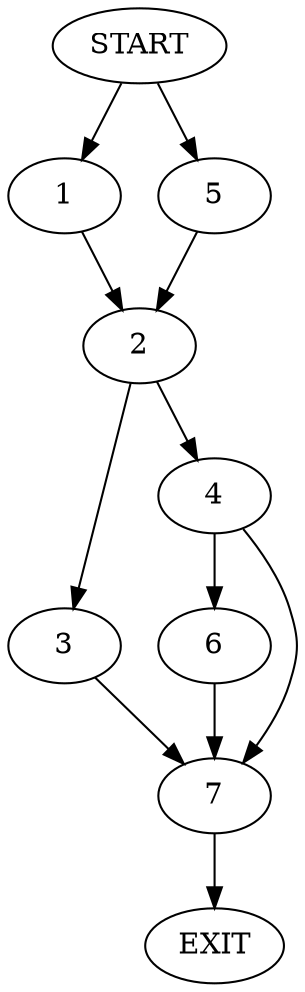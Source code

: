 digraph {
0 [label="START"]
8 [label="EXIT"]
0 -> 1
1 -> 2
2 -> 3
2 -> 4
0 -> 5
5 -> 2
4 -> 6
4 -> 7
3 -> 7
7 -> 8
6 -> 7
}
